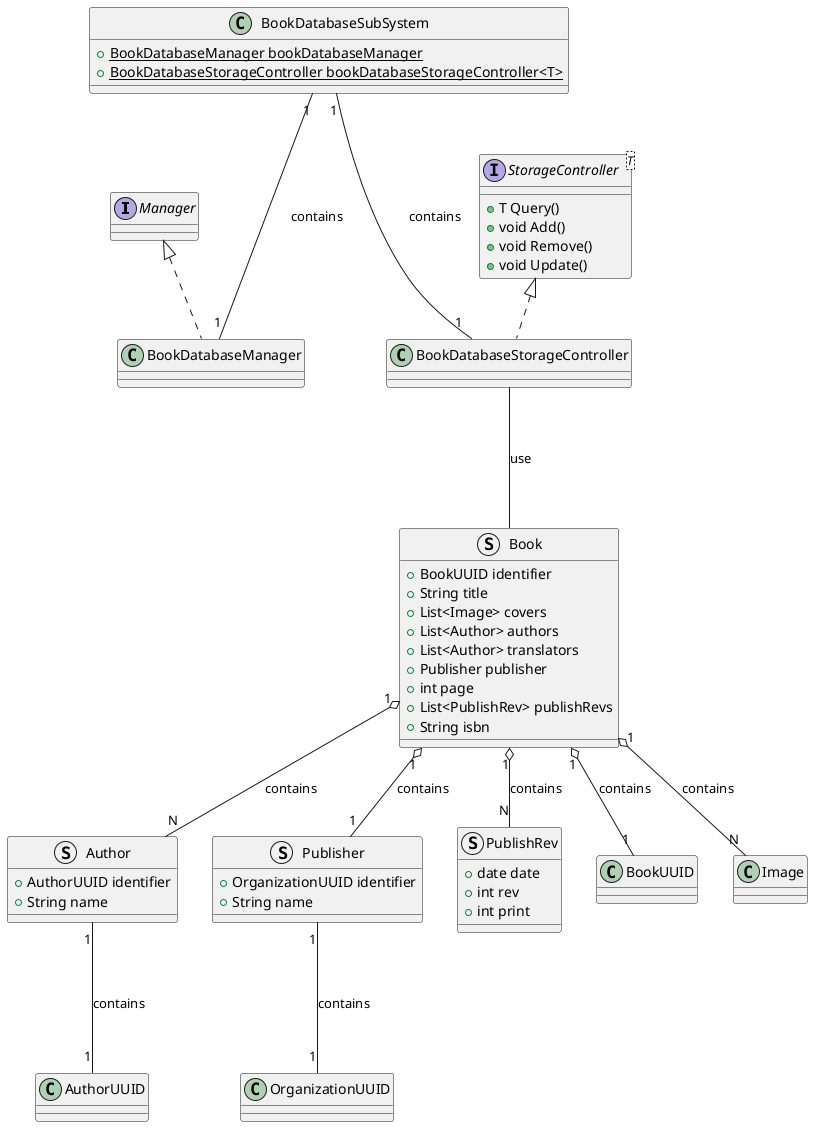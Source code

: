 @startuml
Interface Manager
Interface StorageController<T> {
    + T Query()
    + void Add()
    + void Remove()
    + void Update()
}

struct Author {
    + AuthorUUID identifier
    + String name
}
Author "1" --- "1" AuthorUUID : contains

struct Publisher {
    + OrganizationUUID identifier
    + String name
}
Publisher "1" --- "1" OrganizationUUID : contains

struct PublishRev {
    + date date
    + int rev
    + int print
}

struct Book {
    + BookUUID identifier
    + String title
    + List<Image> covers
    + List<Author> authors
    + List<Author> translators
    + Publisher publisher
    + int page
    + List<PublishRev> publishRevs
    + String isbn
}
Book "1" o-- "1" BookUUID : contains
Book "1" o-- "N" Image : contains
Book "1" o-- "N" Author : contains
Book "1" o-- "1" Publisher : contains
Book "1" o-- "N" PublishRev : contains

' BookDatabaseSubSystem

class BookDatabaseManager implements Manager {}

class BookDatabaseStorageController implements StorageController {}
BookDatabaseStorageController --- Book : use

class BookDatabaseSubSystem {
    + {static} BookDatabaseManager bookDatabaseManager
    + {static} BookDatabaseStorageController bookDatabaseStorageController<T>
}

BookDatabaseSubSystem "1" --- "1" BookDatabaseManager : contains
BookDatabaseSubSystem "1" --- "1" BookDatabaseStorageController : contains

@enduml
